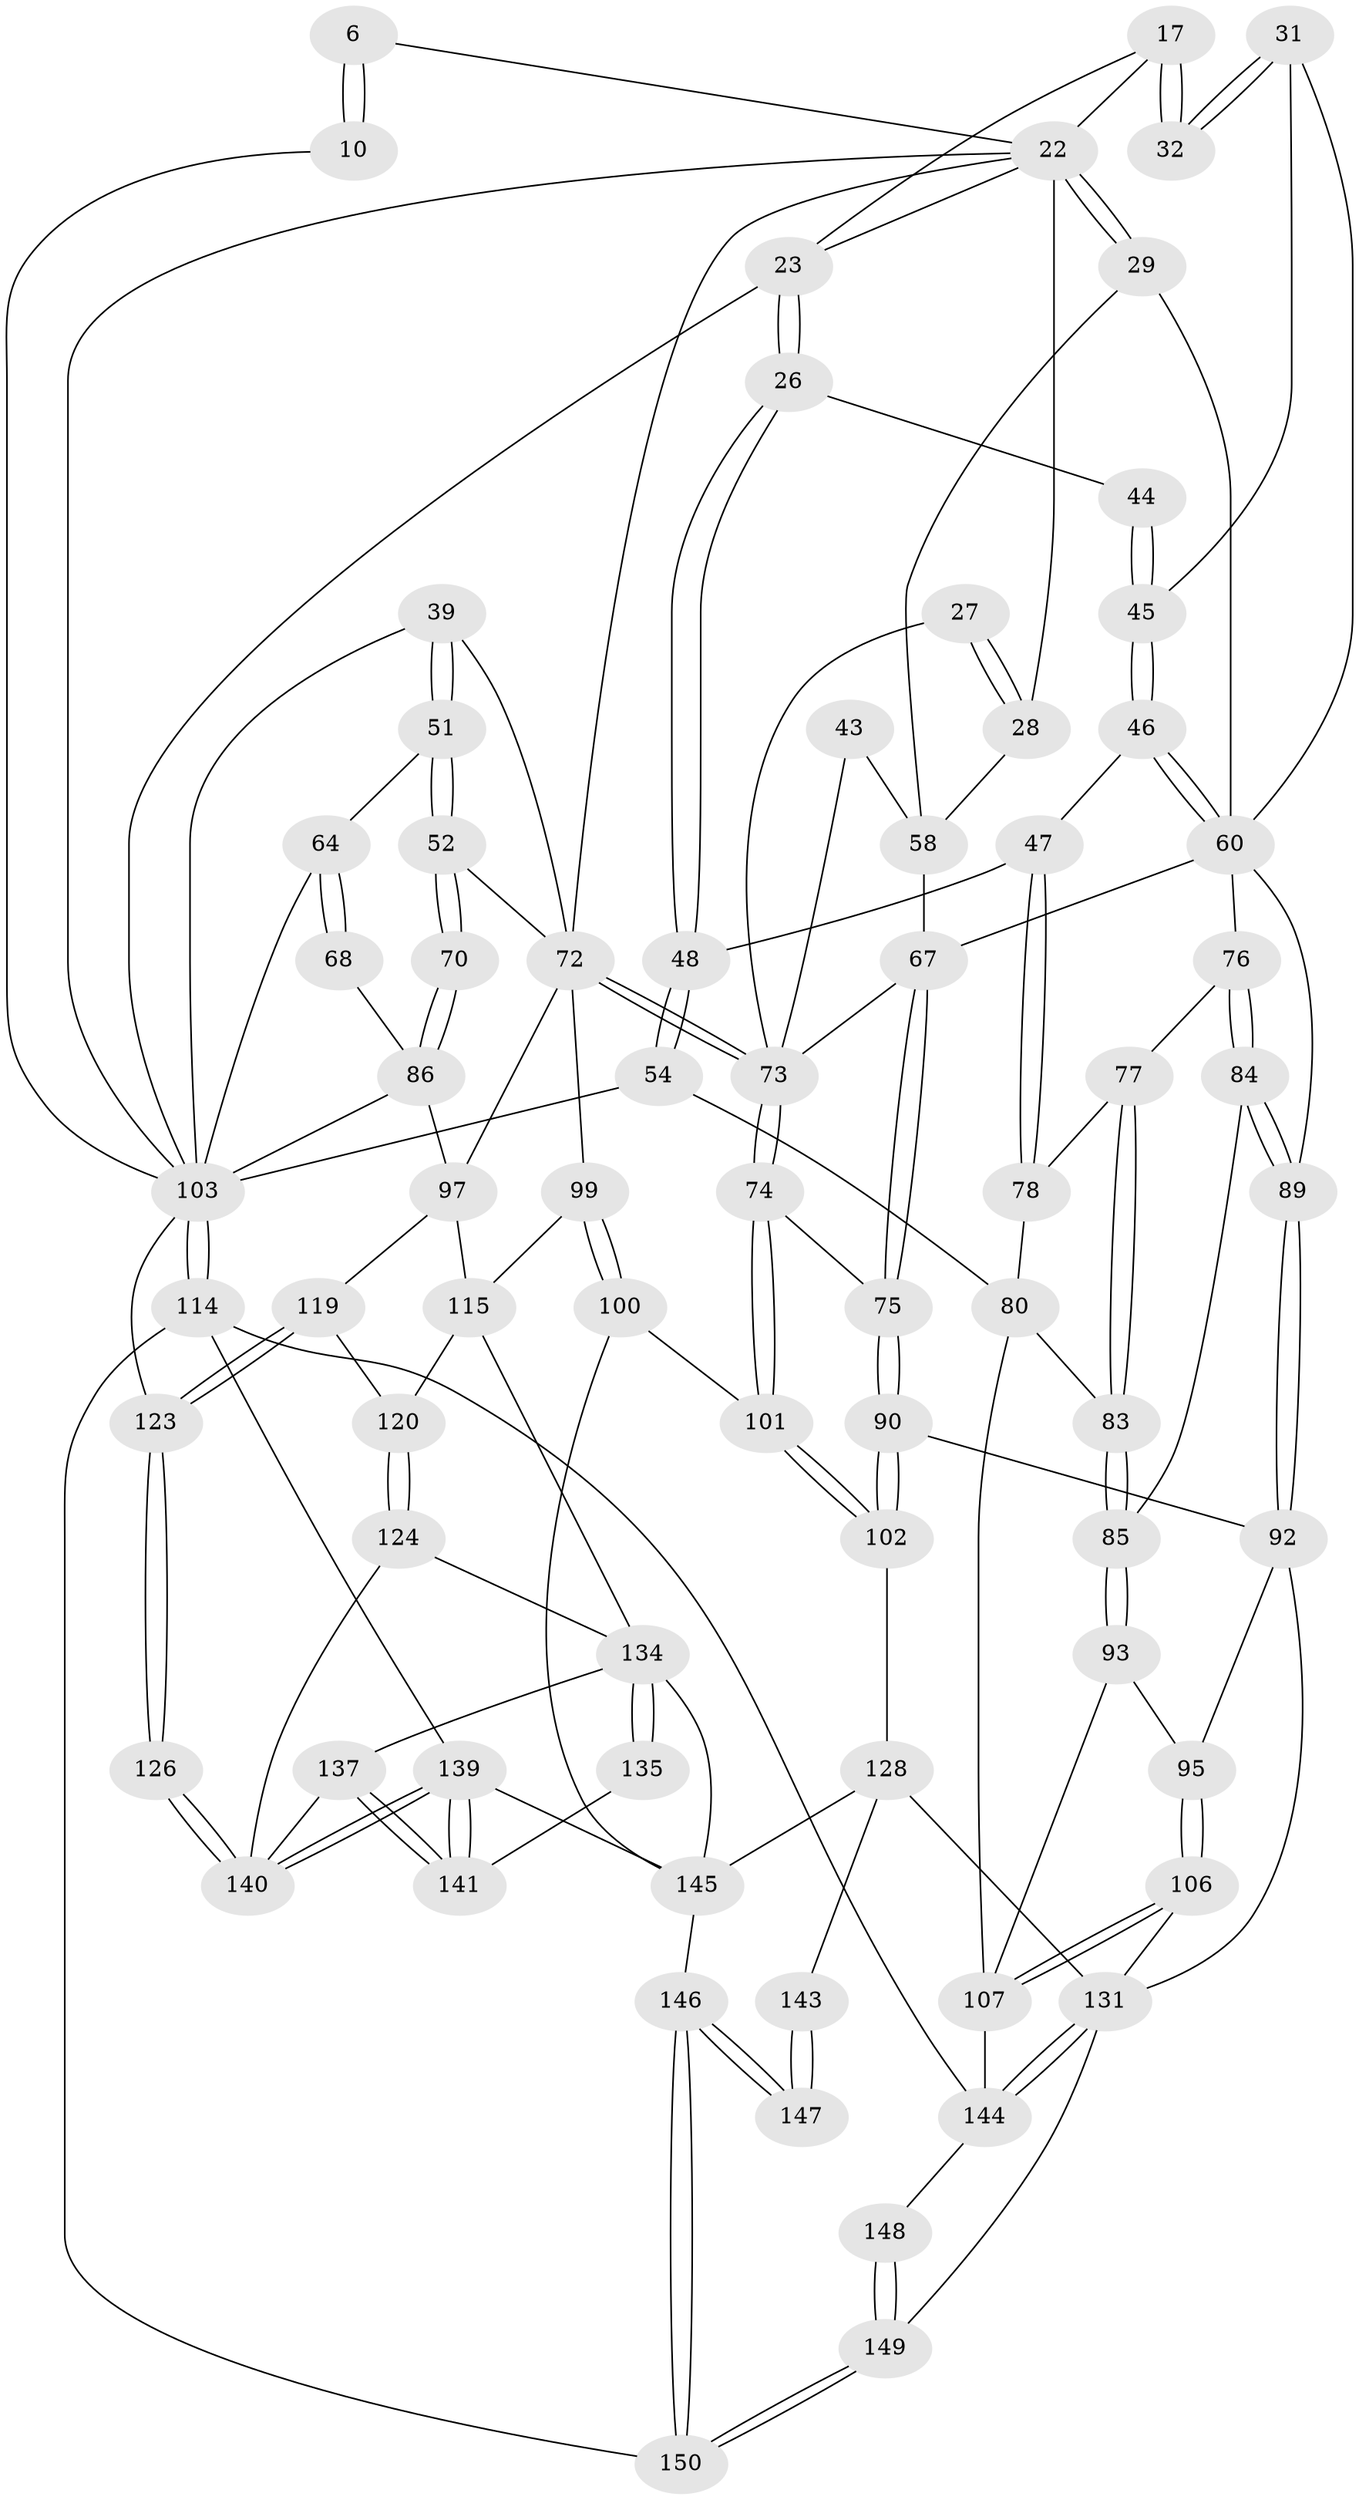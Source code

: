 // original degree distribution, {3: 0.04, 4: 0.22, 5: 0.48, 6: 0.26}
// Generated by graph-tools (version 1.1) at 2025/00/03/09/25 05:00:34]
// undirected, 75 vertices, 173 edges
graph export_dot {
graph [start="1"]
  node [color=gray90,style=filled];
  6 [pos="+0.9818901289865422+0",super="+5"];
  10 [pos="+0.9642415434317437+0.12038447111444014"];
  17 [pos="+0.22506091169660355+0.1122663161655691",super="+16"];
  22 [pos="+0.47321505753211635+0.002054296405748019",super="+15"];
  23 [pos="+0.0605584778532743+0.06160865470728061",super="+12+19"];
  26 [pos="+0.06108379243989101+0.19409117613690743",super="+25+24"];
  27 [pos="+0.6409677251284023+0.17231818852567046"];
  28 [pos="+0.6005783256409831+0.1818484401327871",super="+21+20"];
  29 [pos="+0.4679439941052764+0.21455840618972433"];
  31 [pos="+0.33926659037345736+0.23957507043485646"];
  32 [pos="+0.3280761599743923+0.20372721362416463"];
  39 [pos="+0.8775767492332424+0.24092563887500412"];
  43 [pos="+0.5543199579456828+0.2585031312129779"];
  44 [pos="+0.189432460582119+0.21526376235045822",super="+41"];
  45 [pos="+0.19823560127104448+0.2879172129609099",super="+40"];
  46 [pos="+0.17569416214341127+0.34073833036313234"];
  47 [pos="+0.07163183312511077+0.32137503213538793"];
  48 [pos="+0+0.2628525823345663"];
  51 [pos="+0.8340750286326873+0.3403621840802335"];
  52 [pos="+0.7646645787966231+0.3852189970999864"];
  54 [pos="+0+0.28269408412893976"];
  58 [pos="+0.5401812892723082+0.3577560188992905",super="+55+36"];
  60 [pos="+0.25256784845531194+0.41144080173279657",super="+59+57"];
  64 [pos="+0.9499718001603623+0.4170680652888259",super="+62+61"];
  67 [pos="+0.5037131169890887+0.5086694343243134",super="+56+66"];
  68 [pos="+0.9439396505485538+0.41758805717846365"];
  70 [pos="+0.8219841010952936+0.45419842204213623"];
  72 [pos="+0.6443730857795034+0.5155512215406098",super="+71+34"];
  73 [pos="+0.5899879420741022+0.52216482667397",super="+65+50"];
  74 [pos="+0.5708999793811399+0.5324297121458297"];
  75 [pos="+0.5069548777540794+0.5128985256624684"];
  76 [pos="+0.1844111003349387+0.4430088637418688"];
  77 [pos="+0.14611337277908798+0.45009423330704124"];
  78 [pos="+0.08056468603240521+0.4008001479661435"];
  80 [pos="+0+0.4876796340261904",super="+79"];
  83 [pos="+0.07385085599202351+0.5064641315723473"];
  84 [pos="+0.13295283217198697+0.5326591957421695"];
  85 [pos="+0.0986116498137352+0.5417210452827237"];
  86 [pos="+0.8531830724806939+0.5648739589470111",super="+82+69"];
  89 [pos="+0.27499345750419946+0.5395749988389841"];
  90 [pos="+0.405965895876498+0.6156892792824572"];
  92 [pos="+0.2813617082431617+0.5800992414279033",super="+91"];
  93 [pos="+0.09636198659454161+0.6138486536707025"];
  95 [pos="+0.10973057269186051+0.6321446993119192"];
  97 [pos="+0.8522530012521782+0.5815451754459695",super="+88"];
  99 [pos="+0.7392454732854916+0.6657324603157826",super="+96"];
  100 [pos="+0.6606545861597929+0.7023446605561683"];
  101 [pos="+0.5856301825748259+0.6851811507591918"];
  102 [pos="+0.5084981664043107+0.7568722015694095"];
  103 [pos="+1+0.6841682566208908",super="+81+63+38+11"];
  106 [pos="+0.12057025804131469+0.7770042213382656"];
  107 [pos="+0+0.7394636876588468",super="+94"];
  114 [pos="+1+1",super="+113"];
  115 [pos="+0.8153971909770483+0.7191227904055535",super="+98"];
  119 [pos="+0.9342366647247127+0.736403330646829",super="+105"];
  120 [pos="+0.8453136571117521+0.7494486513138591"];
  123 [pos="+0.9388485740799333+0.8252826118843294",super="+104"];
  124 [pos="+0.8436243213089095+0.8153537986007363"];
  126 [pos="+0.9260496963598652+0.8804520662042202"];
  128 [pos="+0.25412715280656695+0.9065208663870643",super="+111+122"];
  131 [pos="+0.15515129606489975+0.8279493763088198",super="+109+108+130"];
  134 [pos="+0.7302281167736195+0.8352731989710095",super="+132"];
  135 [pos="+0.7121879488069527+0.9529003692449266"];
  137 [pos="+0.78629582184655+0.8930996360108437"];
  139 [pos="+1+1",super="+138"];
  140 [pos="+1+1",super="+136+127"];
  141 [pos="+0.7744696123673928+0.936317270877593"];
  143 [pos="+0.35395063153186873+0.9294098074339179",super="+142"];
  144 [pos="+0+0.9463394156455254",super="+112"];
  145 [pos="+0.623197824883677+1",super="+133+121+118"];
  146 [pos="+0.435348183983451+1"];
  147 [pos="+0.43135140693445234+1"];
  148 [pos="+0.05553258472095068+0.9627653005718978"];
  149 [pos="+0.19746530276092325+1"];
  150 [pos="+0.19786661937681765+1"];
  6 -- 10 [weight=2];
  6 -- 10;
  6 -- 22;
  10 -- 103;
  17 -- 32 [weight=2];
  17 -- 32;
  17 -- 22;
  17 -- 23;
  22 -- 29;
  22 -- 29;
  22 -- 28 [weight=2];
  22 -- 103;
  22 -- 72;
  22 -- 23;
  23 -- 26 [weight=2];
  23 -- 26;
  23 -- 103;
  26 -- 48;
  26 -- 48;
  26 -- 44 [weight=2];
  27 -- 28 [weight=2];
  27 -- 28;
  27 -- 73;
  28 -- 58;
  29 -- 58;
  29 -- 60;
  31 -- 32;
  31 -- 32;
  31 -- 45;
  31 -- 60;
  39 -- 51;
  39 -- 51;
  39 -- 72;
  39 -- 103;
  43 -- 58 [weight=2];
  43 -- 73;
  44 -- 45 [weight=2];
  44 -- 45;
  45 -- 46;
  45 -- 46;
  46 -- 47;
  46 -- 60;
  46 -- 60;
  47 -- 48;
  47 -- 78;
  47 -- 78;
  48 -- 54;
  48 -- 54;
  51 -- 52;
  51 -- 52;
  51 -- 64;
  52 -- 70;
  52 -- 70;
  52 -- 72;
  54 -- 80;
  54 -- 103;
  58 -- 67 [weight=2];
  60 -- 76;
  60 -- 89;
  60 -- 67;
  64 -- 68 [weight=2];
  64 -- 68;
  64 -- 103;
  67 -- 75;
  67 -- 75;
  67 -- 73;
  68 -- 86;
  70 -- 86 [weight=2];
  70 -- 86;
  72 -- 73 [weight=3];
  72 -- 73;
  72 -- 97;
  72 -- 99;
  73 -- 74;
  73 -- 74;
  74 -- 75;
  74 -- 101;
  74 -- 101;
  75 -- 90;
  75 -- 90;
  76 -- 77;
  76 -- 84;
  76 -- 84;
  77 -- 78;
  77 -- 83;
  77 -- 83;
  78 -- 80;
  80 -- 107;
  80 -- 83;
  83 -- 85;
  83 -- 85;
  84 -- 85;
  84 -- 89;
  84 -- 89;
  85 -- 93;
  85 -- 93;
  86 -- 103;
  86 -- 97;
  89 -- 92;
  89 -- 92;
  90 -- 102;
  90 -- 102;
  90 -- 92;
  92 -- 95;
  92 -- 131;
  93 -- 95;
  93 -- 107;
  95 -- 106;
  95 -- 106;
  97 -- 115;
  97 -- 119;
  99 -- 100;
  99 -- 100;
  99 -- 115;
  100 -- 101;
  100 -- 145;
  101 -- 102;
  101 -- 102;
  102 -- 128;
  103 -- 114 [weight=3];
  103 -- 114;
  103 -- 123;
  106 -- 107;
  106 -- 107;
  106 -- 131;
  107 -- 144;
  114 -- 150;
  114 -- 144;
  114 -- 139;
  115 -- 120;
  115 -- 134;
  119 -- 120;
  119 -- 123 [weight=2];
  119 -- 123;
  120 -- 124;
  120 -- 124;
  123 -- 126;
  123 -- 126;
  124 -- 134;
  124 -- 140;
  126 -- 140 [weight=2];
  126 -- 140;
  128 -- 143 [weight=2];
  128 -- 131 [weight=2];
  128 -- 145;
  131 -- 144;
  131 -- 144;
  131 -- 149;
  134 -- 135 [weight=2];
  134 -- 135;
  134 -- 137;
  134 -- 145 [weight=2];
  135 -- 141;
  137 -- 141;
  137 -- 141;
  137 -- 140;
  139 -- 140;
  139 -- 140;
  139 -- 141;
  139 -- 141;
  139 -- 145;
  143 -- 147 [weight=2];
  143 -- 147;
  144 -- 148;
  145 -- 146;
  146 -- 147;
  146 -- 147;
  146 -- 150;
  146 -- 150;
  148 -- 149;
  148 -- 149;
  149 -- 150;
  149 -- 150;
}

